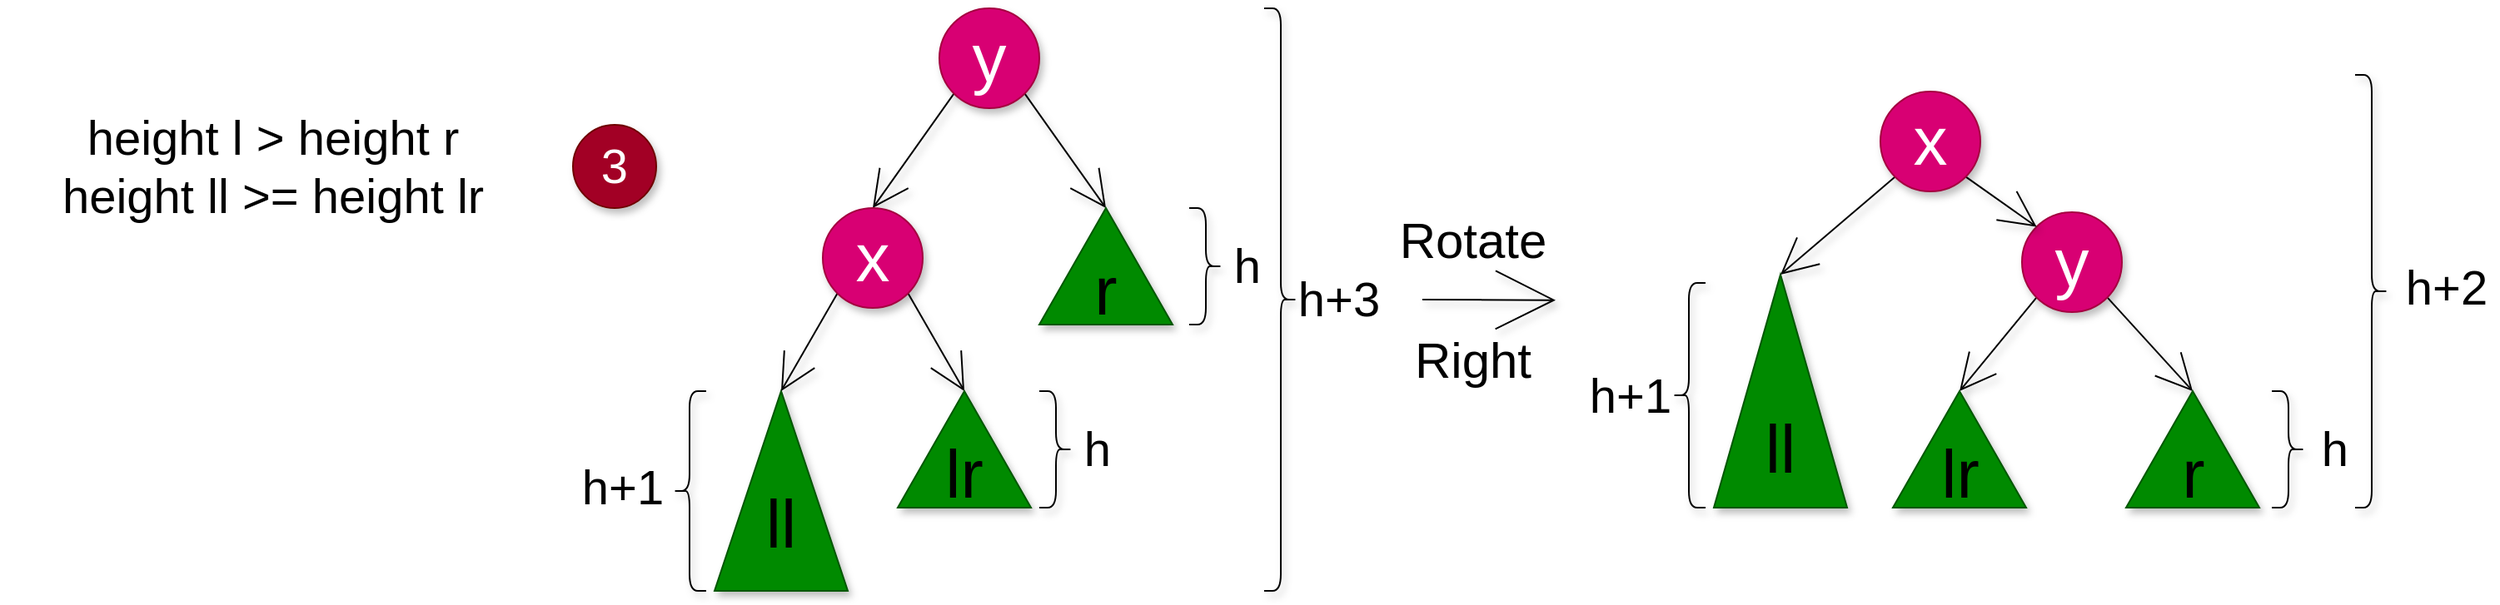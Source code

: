 <mxfile>
    <diagram id="0XBQmN5q1J0hR-eq8JaB" name="Page-1">
        <mxGraphModel dx="2295" dy="3920" grid="1" gridSize="10" guides="1" tooltips="1" connect="1" arrows="1" fold="1" page="1" pageScale="1" pageWidth="850" pageHeight="1100" math="0" shadow="0">
            <root>
                <mxCell id="0"/>
                <mxCell id="1" parent="0"/>
                <mxCell id="3" style="edgeStyle=none;html=1;exitX=0;exitY=1;exitDx=0;exitDy=0;entryX=0.5;entryY=0;entryDx=0;entryDy=0;endArrow=open;endFill=0;endSize=20;shadow=1;" edge="1" parent="1" source="5" target="13">
                    <mxGeometry relative="1" as="geometry">
                        <mxPoint x="530" y="130" as="targetPoint"/>
                    </mxGeometry>
                </mxCell>
                <mxCell id="4" style="edgeStyle=none;html=1;exitX=1;exitY=1;exitDx=0;exitDy=0;entryX=0;entryY=0;entryDx=40;entryDy=0;endArrow=open;endFill=0;endSize=20;entryPerimeter=0;shadow=1;" edge="1" parent="1" source="5" target="6">
                    <mxGeometry relative="1" as="geometry">
                        <mxPoint x="665" y="130" as="targetPoint"/>
                    </mxGeometry>
                </mxCell>
                <mxCell id="5" value="y" style="ellipse;whiteSpace=wrap;html=1;aspect=fixed;fontSize=41;fillColor=#d80073;strokeColor=#A50040;fontColor=#ffffff;shadow=1;" vertex="1" parent="1">
                    <mxGeometry x="570" y="10" width="60" height="60" as="geometry"/>
                </mxCell>
                <mxCell id="6" value="" style="verticalLabelPosition=bottom;verticalAlign=top;html=1;shape=mxgraph.basic.acute_triangle;dx=0.5;fontSize=41;fillColor=#008a00;strokeColor=#005700;fontColor=#ffffff;shadow=1;" vertex="1" parent="1">
                    <mxGeometry x="630" y="130" width="80" height="70" as="geometry"/>
                </mxCell>
                <mxCell id="7" value="r" style="text;html=1;strokeColor=none;fillColor=none;align=center;verticalAlign=middle;whiteSpace=wrap;rounded=0;fontSize=41;shadow=1;" vertex="1" parent="1">
                    <mxGeometry x="650" y="170" width="40" height="20" as="geometry"/>
                </mxCell>
                <mxCell id="8" value="3" style="ellipse;whiteSpace=wrap;html=1;aspect=fixed;shadow=1;fontSize=29;verticalAlign=middle;fillColor=#a20025;strokeColor=#6F0000;fontColor=#ffffff;" vertex="1" parent="1">
                    <mxGeometry x="350" y="80" width="50" height="50" as="geometry"/>
                </mxCell>
                <mxCell id="9" value="" style="verticalLabelPosition=bottom;verticalAlign=top;html=1;shape=mxgraph.basic.acute_triangle;dx=0.5;fontSize=41;align=center;fillColor=#008a00;strokeColor=#005700;fontColor=#ffffff;shadow=1;" vertex="1" parent="1">
                    <mxGeometry x="435" y="240" width="80" height="120" as="geometry"/>
                </mxCell>
                <mxCell id="10" value="ll" style="text;html=1;strokeColor=none;fillColor=none;align=center;verticalAlign=middle;whiteSpace=wrap;rounded=0;fontSize=41;shadow=1;" vertex="1" parent="1">
                    <mxGeometry x="455" y="310" width="40" height="20" as="geometry"/>
                </mxCell>
                <mxCell id="11" style="edgeStyle=none;html=1;exitX=0;exitY=1;exitDx=0;exitDy=0;entryX=0;entryY=0;entryDx=40;entryDy=0;entryPerimeter=0;shadow=1;fontSize=45;endArrow=open;endFill=0;endSize=20;" edge="1" parent="1" source="13" target="9">
                    <mxGeometry relative="1" as="geometry"/>
                </mxCell>
                <mxCell id="12" style="edgeStyle=none;html=1;exitX=1;exitY=1;exitDx=0;exitDy=0;entryX=0;entryY=0;entryDx=40;entryDy=0;entryPerimeter=0;shadow=1;fontSize=45;endArrow=open;endFill=0;endSize=20;" edge="1" parent="1" source="13" target="14">
                    <mxGeometry relative="1" as="geometry"/>
                </mxCell>
                <mxCell id="13" value="x" style="ellipse;whiteSpace=wrap;html=1;aspect=fixed;fontSize=41;fillColor=#d80073;strokeColor=#A50040;fontColor=#ffffff;shadow=1;" vertex="1" parent="1">
                    <mxGeometry x="500" y="130" width="60" height="60" as="geometry"/>
                </mxCell>
                <mxCell id="14" value="" style="verticalLabelPosition=bottom;verticalAlign=top;html=1;shape=mxgraph.basic.acute_triangle;dx=0.5;fontSize=41;align=center;fillColor=#008a00;strokeColor=#005700;fontColor=#ffffff;shadow=1;" vertex="1" parent="1">
                    <mxGeometry x="545" y="240" width="80" height="70" as="geometry"/>
                </mxCell>
                <mxCell id="15" value="lr" style="text;html=1;strokeColor=none;fillColor=none;align=center;verticalAlign=middle;whiteSpace=wrap;rounded=0;fontSize=41;shadow=1;" vertex="1" parent="1">
                    <mxGeometry x="565" y="280" width="40" height="20" as="geometry"/>
                </mxCell>
                <mxCell id="16" value="" style="shape=curlyBracket;whiteSpace=wrap;html=1;rounded=1;flipH=1;shadow=1;fontSize=41;verticalAlign=top;" vertex="1" parent="1">
                    <mxGeometry x="720" y="130" width="20" height="70" as="geometry"/>
                </mxCell>
                <mxCell id="17" value="h" style="text;html=1;strokeColor=none;fillColor=none;align=center;verticalAlign=middle;whiteSpace=wrap;rounded=0;shadow=1;fontSize=29;" vertex="1" parent="1">
                    <mxGeometry x="740" y="152.5" width="30" height="25" as="geometry"/>
                </mxCell>
                <mxCell id="18" value="" style="shape=curlyBracket;whiteSpace=wrap;html=1;rounded=1;flipH=1;shadow=1;fontSize=41;verticalAlign=top;" vertex="1" parent="1">
                    <mxGeometry x="630" y="240" width="20" height="70" as="geometry"/>
                </mxCell>
                <mxCell id="19" value="h" style="text;html=1;strokeColor=none;fillColor=none;align=center;verticalAlign=middle;whiteSpace=wrap;rounded=0;shadow=1;fontSize=29;" vertex="1" parent="1">
                    <mxGeometry x="650" y="262.5" width="30" height="25" as="geometry"/>
                </mxCell>
                <mxCell id="20" value="" style="shape=curlyBracket;whiteSpace=wrap;html=1;rounded=1;shadow=1;fontSize=41;verticalAlign=top;" vertex="1" parent="1">
                    <mxGeometry x="410" y="240" width="20" height="120" as="geometry"/>
                </mxCell>
                <mxCell id="21" value="h+1" style="text;html=1;strokeColor=none;fillColor=none;align=center;verticalAlign=middle;whiteSpace=wrap;rounded=0;shadow=1;fontSize=29;" vertex="1" parent="1">
                    <mxGeometry x="350" y="285" width="60" height="25" as="geometry"/>
                </mxCell>
                <mxCell id="22" value="" style="shape=curlyBracket;whiteSpace=wrap;html=1;rounded=1;flipH=1;shadow=1;fontSize=41;verticalAlign=top;" vertex="1" parent="1">
                    <mxGeometry x="765" y="10" width="20" height="350" as="geometry"/>
                </mxCell>
                <mxCell id="23" value="Rotate&lt;br&gt;&lt;br&gt;Right" style="edgeStyle=none;html=1;shadow=1;fontSize=30;endArrow=open;endFill=0;endSize=34;labelBackgroundColor=none;" edge="1" parent="1">
                    <mxGeometry x="-0.25" relative="1" as="geometry">
                        <mxPoint x="940" y="185.333" as="targetPoint"/>
                        <mxPoint x="860" y="185" as="sourcePoint"/>
                        <mxPoint as="offset"/>
                    </mxGeometry>
                </mxCell>
                <mxCell id="24" value="h+3" style="text;html=1;strokeColor=none;fillColor=none;align=center;verticalAlign=middle;whiteSpace=wrap;rounded=0;shadow=1;fontSize=29;" vertex="1" parent="1">
                    <mxGeometry x="785" y="172.5" width="50" height="25" as="geometry"/>
                </mxCell>
                <mxCell id="25" style="edgeStyle=none;html=1;exitX=1;exitY=1;exitDx=0;exitDy=0;entryX=0;entryY=0;entryDx=40;entryDy=0;endArrow=open;endFill=0;endSize=20;entryPerimeter=0;shadow=1;" edge="1" parent="1" source="27" target="28">
                    <mxGeometry relative="1" as="geometry">
                        <mxPoint x="1317.5" y="290" as="targetPoint"/>
                    </mxGeometry>
                </mxCell>
                <mxCell id="26" style="edgeStyle=none;html=1;exitX=0;exitY=1;exitDx=0;exitDy=0;entryX=0;entryY=0;entryDx=40;entryDy=0;entryPerimeter=0;shadow=1;fontSize=45;endArrow=open;endFill=0;endSize=20;" edge="1" parent="1" source="27" target="35">
                    <mxGeometry relative="1" as="geometry"/>
                </mxCell>
                <mxCell id="27" value="y" style="ellipse;whiteSpace=wrap;html=1;aspect=fixed;fontSize=41;fillColor=#d80073;strokeColor=#A50040;fontColor=#ffffff;shadow=1;" vertex="1" parent="1">
                    <mxGeometry x="1220" y="132.5" width="60" height="60" as="geometry"/>
                </mxCell>
                <mxCell id="28" value="" style="verticalLabelPosition=bottom;verticalAlign=top;html=1;shape=mxgraph.basic.acute_triangle;dx=0.5;fontSize=41;fillColor=#008a00;strokeColor=#005700;fontColor=#ffffff;shadow=1;" vertex="1" parent="1">
                    <mxGeometry x="1282.5" y="240" width="80" height="70" as="geometry"/>
                </mxCell>
                <mxCell id="29" value="r" style="text;html=1;strokeColor=none;fillColor=none;align=center;verticalAlign=middle;whiteSpace=wrap;rounded=0;fontSize=41;shadow=1;" vertex="1" parent="1">
                    <mxGeometry x="1302.5" y="280" width="40" height="20" as="geometry"/>
                </mxCell>
                <mxCell id="30" value="" style="verticalLabelPosition=bottom;verticalAlign=top;html=1;shape=mxgraph.basic.acute_triangle;dx=0.5;fontSize=41;align=center;fillColor=#008a00;strokeColor=#005700;fontColor=#ffffff;shadow=1;" vertex="1" parent="1">
                    <mxGeometry x="1035" y="170" width="80" height="140" as="geometry"/>
                </mxCell>
                <mxCell id="31" value="ll" style="text;html=1;strokeColor=none;fillColor=none;align=center;verticalAlign=middle;whiteSpace=wrap;rounded=0;fontSize=41;shadow=1;" vertex="1" parent="1">
                    <mxGeometry x="1055" y="265" width="40" height="20" as="geometry"/>
                </mxCell>
                <mxCell id="32" style="edgeStyle=none;html=1;exitX=0;exitY=1;exitDx=0;exitDy=0;entryX=0;entryY=0;entryDx=40;entryDy=0;entryPerimeter=0;shadow=1;fontSize=45;endArrow=open;endFill=0;endSize=20;" edge="1" parent="1" source="34" target="30">
                    <mxGeometry relative="1" as="geometry"/>
                </mxCell>
                <mxCell id="33" style="edgeStyle=none;html=1;exitX=1;exitY=1;exitDx=0;exitDy=0;entryX=0;entryY=0;entryDx=0;entryDy=0;shadow=1;fontSize=45;endArrow=open;endFill=0;endSize=20;" edge="1" parent="1" source="34" target="27">
                    <mxGeometry relative="1" as="geometry"/>
                </mxCell>
                <mxCell id="34" value="x" style="ellipse;whiteSpace=wrap;html=1;aspect=fixed;fontSize=41;fillColor=#d80073;strokeColor=#A50040;fontColor=#ffffff;shadow=1;" vertex="1" parent="1">
                    <mxGeometry x="1135" y="60" width="60" height="60" as="geometry"/>
                </mxCell>
                <mxCell id="35" value="" style="verticalLabelPosition=bottom;verticalAlign=top;html=1;shape=mxgraph.basic.acute_triangle;dx=0.5;fontSize=41;align=center;fillColor=#008a00;strokeColor=#005700;fontColor=#ffffff;shadow=1;" vertex="1" parent="1">
                    <mxGeometry x="1142.5" y="240" width="80" height="70" as="geometry"/>
                </mxCell>
                <mxCell id="36" value="lr" style="text;html=1;strokeColor=none;fillColor=none;align=center;verticalAlign=middle;whiteSpace=wrap;rounded=0;fontSize=41;shadow=1;" vertex="1" parent="1">
                    <mxGeometry x="1162.5" y="280" width="40" height="20" as="geometry"/>
                </mxCell>
                <mxCell id="37" value="" style="shape=curlyBracket;whiteSpace=wrap;html=1;rounded=1;flipH=1;shadow=1;fontSize=41;verticalAlign=top;" vertex="1" parent="1">
                    <mxGeometry x="1370" y="240" width="20" height="70" as="geometry"/>
                </mxCell>
                <mxCell id="38" value="h" style="text;html=1;strokeColor=none;fillColor=none;align=center;verticalAlign=middle;whiteSpace=wrap;rounded=0;shadow=1;fontSize=29;" vertex="1" parent="1">
                    <mxGeometry x="1392.5" y="262.5" width="30" height="25" as="geometry"/>
                </mxCell>
                <mxCell id="39" value="" style="shape=curlyBracket;whiteSpace=wrap;html=1;rounded=1;shadow=1;fontSize=41;verticalAlign=top;" vertex="1" parent="1">
                    <mxGeometry x="1010" y="175" width="20" height="135" as="geometry"/>
                </mxCell>
                <mxCell id="40" value="" style="shape=curlyBracket;whiteSpace=wrap;html=1;rounded=1;flipH=1;shadow=1;fontSize=41;verticalAlign=top;" vertex="1" parent="1">
                    <mxGeometry x="1420" y="50" width="20" height="260" as="geometry"/>
                </mxCell>
                <mxCell id="41" value="h+2" style="text;html=1;strokeColor=none;fillColor=none;align=center;verticalAlign=middle;whiteSpace=wrap;rounded=0;shadow=1;fontSize=29;" vertex="1" parent="1">
                    <mxGeometry x="1450" y="165" width="50" height="25" as="geometry"/>
                </mxCell>
                <mxCell id="42" value="h+1" style="text;html=1;strokeColor=none;fillColor=none;align=center;verticalAlign=middle;whiteSpace=wrap;rounded=0;shadow=1;fontSize=29;" vertex="1" parent="1">
                    <mxGeometry x="970" y="230" width="30" height="25" as="geometry"/>
                </mxCell>
                <mxCell id="43" value="height l &amp;gt; height r&lt;br&gt;height ll &amp;gt;= height lr" style="text;html=1;strokeColor=none;fillColor=none;align=center;verticalAlign=middle;whiteSpace=wrap;rounded=0;shadow=1;fontSize=29;" vertex="1" parent="1">
                    <mxGeometry x="10" y="75" width="320" height="60" as="geometry"/>
                </mxCell>
            </root>
        </mxGraphModel>
    </diagram>
</mxfile>